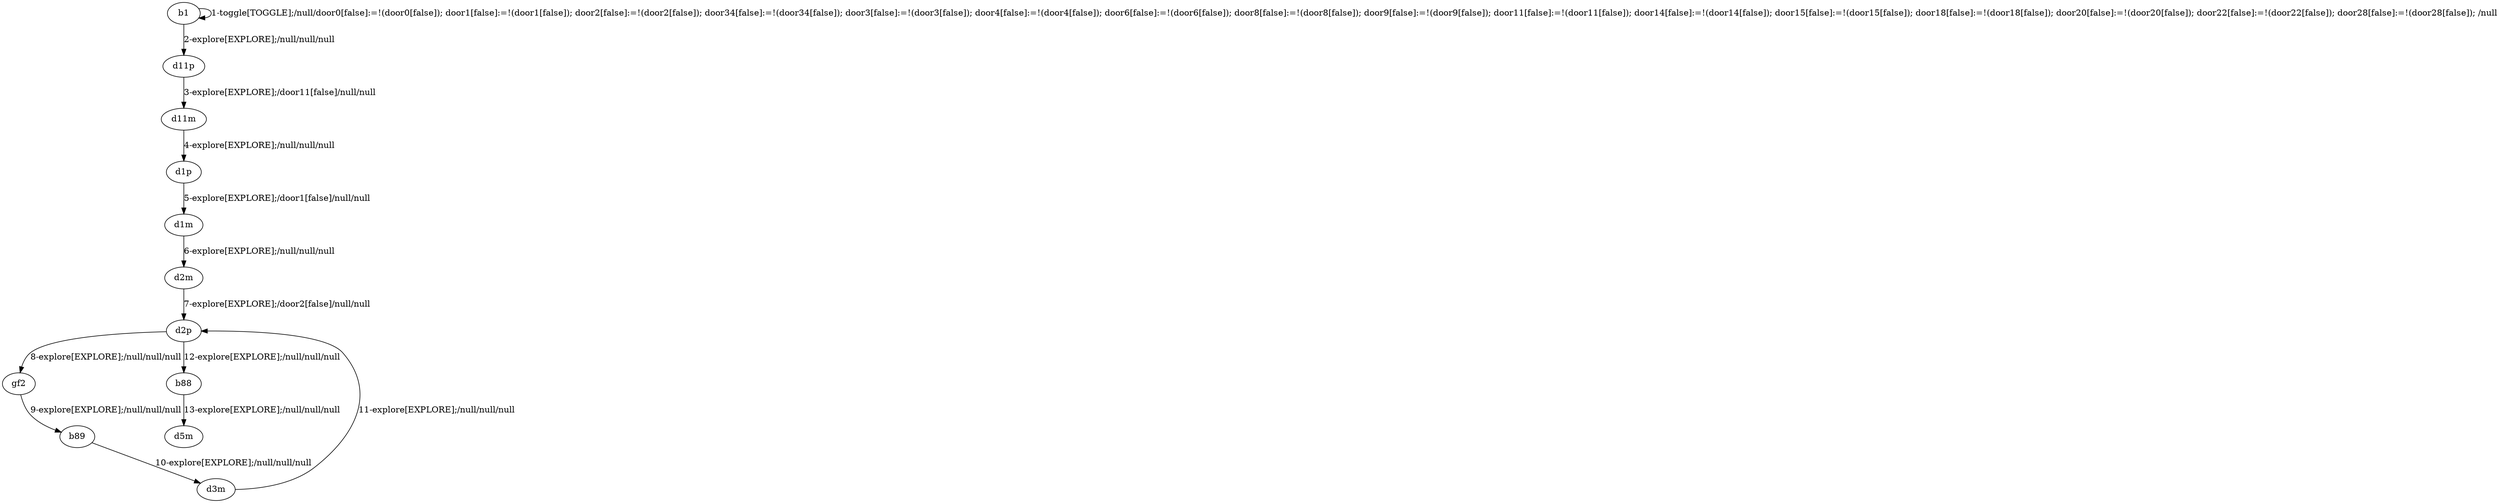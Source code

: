 # Total number of goals covered by this test: 2
# d3m --> d2p
# b89 --> d3m

digraph g {
"b1" -> "b1" [label = "1-toggle[TOGGLE];/null/door0[false]:=!(door0[false]); door1[false]:=!(door1[false]); door2[false]:=!(door2[false]); door34[false]:=!(door34[false]); door3[false]:=!(door3[false]); door4[false]:=!(door4[false]); door6[false]:=!(door6[false]); door8[false]:=!(door8[false]); door9[false]:=!(door9[false]); door11[false]:=!(door11[false]); door14[false]:=!(door14[false]); door15[false]:=!(door15[false]); door18[false]:=!(door18[false]); door20[false]:=!(door20[false]); door22[false]:=!(door22[false]); door28[false]:=!(door28[false]); /null"];
"b1" -> "d11p" [label = "2-explore[EXPLORE];/null/null/null"];
"d11p" -> "d11m" [label = "3-explore[EXPLORE];/door11[false]/null/null"];
"d11m" -> "d1p" [label = "4-explore[EXPLORE];/null/null/null"];
"d1p" -> "d1m" [label = "5-explore[EXPLORE];/door1[false]/null/null"];
"d1m" -> "d2m" [label = "6-explore[EXPLORE];/null/null/null"];
"d2m" -> "d2p" [label = "7-explore[EXPLORE];/door2[false]/null/null"];
"d2p" -> "gf2" [label = "8-explore[EXPLORE];/null/null/null"];
"gf2" -> "b89" [label = "9-explore[EXPLORE];/null/null/null"];
"b89" -> "d3m" [label = "10-explore[EXPLORE];/null/null/null"];
"d3m" -> "d2p" [label = "11-explore[EXPLORE];/null/null/null"];
"d2p" -> "b88" [label = "12-explore[EXPLORE];/null/null/null"];
"b88" -> "d5m" [label = "13-explore[EXPLORE];/null/null/null"];
}